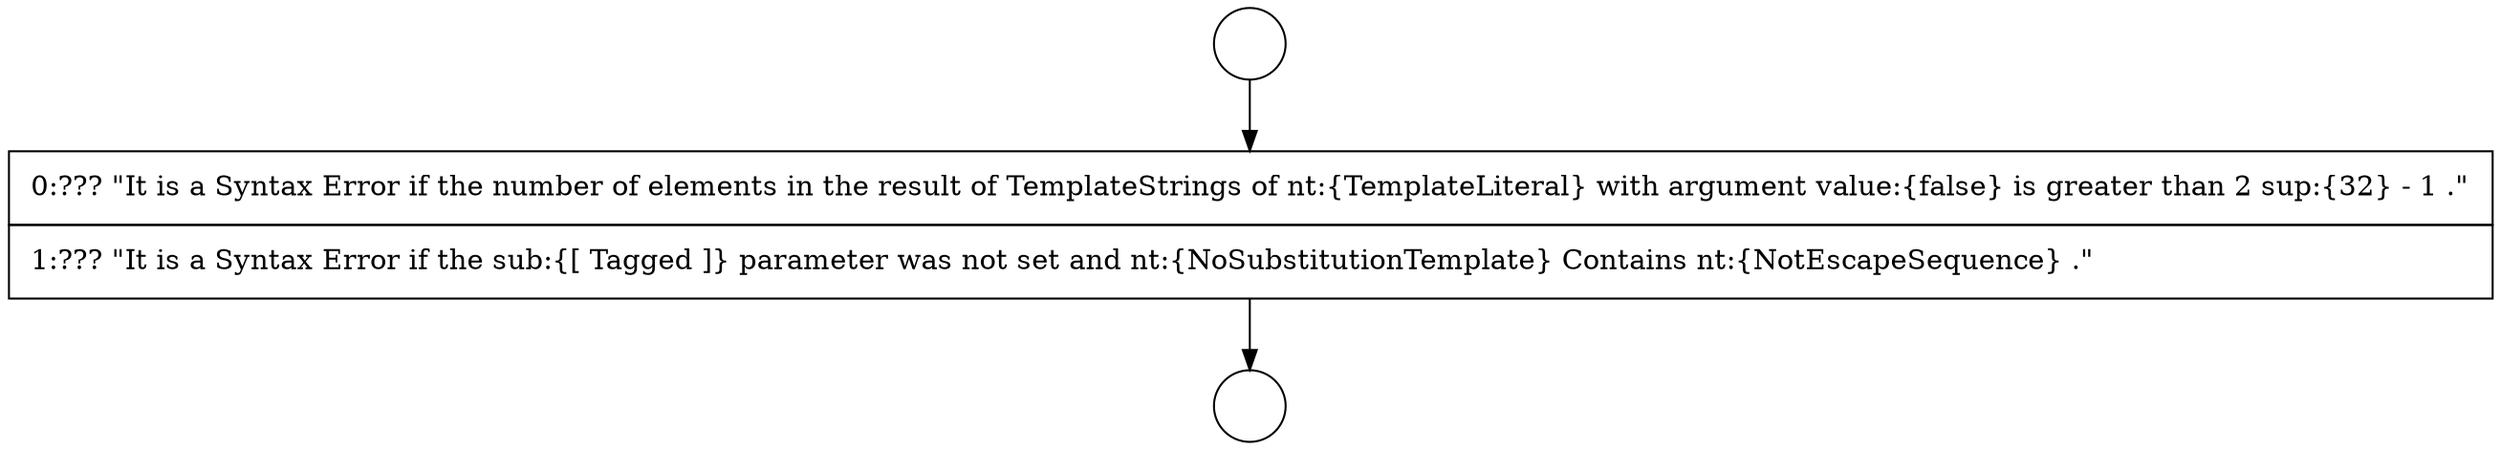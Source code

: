 digraph {
  node17983 [shape=circle label=" " color="black" fillcolor="white" style=filled]
  node17985 [shape=none, margin=0, label=<<font color="black">
    <table border="0" cellborder="1" cellspacing="0" cellpadding="10">
      <tr><td align="left">0:??? &quot;It is a Syntax Error if the number of elements in the result of TemplateStrings of nt:{TemplateLiteral} with argument value:{false} is greater than 2 sup:{32} - 1 .&quot;</td></tr>
      <tr><td align="left">1:??? &quot;It is a Syntax Error if the sub:{[ Tagged ]} parameter was not set and nt:{NoSubstitutionTemplate} Contains nt:{NotEscapeSequence} .&quot;</td></tr>
    </table>
  </font>> color="black" fillcolor="white" style=filled]
  node17984 [shape=circle label=" " color="black" fillcolor="white" style=filled]
  node17983 -> node17985 [ color="black"]
  node17985 -> node17984 [ color="black"]
}
